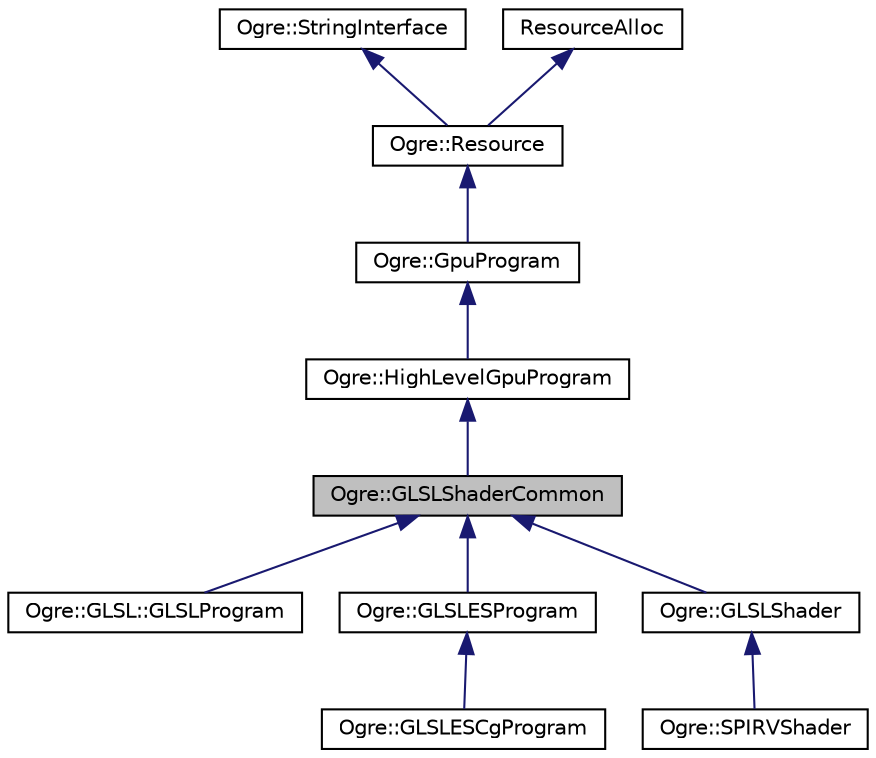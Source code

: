 digraph "Ogre::GLSLShaderCommon"
{
  bgcolor="transparent";
  edge [fontname="Helvetica",fontsize="10",labelfontname="Helvetica",labelfontsize="10"];
  node [fontname="Helvetica",fontsize="10",shape=record];
  Node0 [label="Ogre::GLSLShaderCommon",height=0.2,width=0.4,color="black", fillcolor="grey75", style="filled", fontcolor="black"];
  Node1 -> Node0 [dir="back",color="midnightblue",fontsize="10",style="solid",fontname="Helvetica"];
  Node1 [label="Ogre::HighLevelGpuProgram",height=0.2,width=0.4,color="black",URL="$class_ogre_1_1_high_level_gpu_program.html",tooltip="Abstract base class representing a high-level program (a vertex or fragment program). "];
  Node2 -> Node1 [dir="back",color="midnightblue",fontsize="10",style="solid",fontname="Helvetica"];
  Node2 [label="Ogre::GpuProgram",height=0.2,width=0.4,color="black",URL="$class_ogre_1_1_gpu_program.html",tooltip="Defines a program which runs on the GPU such as a vertex or fragment program. "];
  Node3 -> Node2 [dir="back",color="midnightblue",fontsize="10",style="solid",fontname="Helvetica"];
  Node3 [label="Ogre::Resource",height=0.2,width=0.4,color="black",URL="$class_ogre_1_1_resource.html",tooltip="Abstract class representing a loadable resource. "];
  Node4 -> Node3 [dir="back",color="midnightblue",fontsize="10",style="solid",fontname="Helvetica"];
  Node4 [label="Ogre::StringInterface",height=0.2,width=0.4,color="black",URL="$class_ogre_1_1_string_interface.html",tooltip="Class defining the common interface which classes can use to present a reflection-style, self-defining parameter set to callers. "];
  Node5 -> Node3 [dir="back",color="midnightblue",fontsize="10",style="solid",fontname="Helvetica"];
  Node5 [label="ResourceAlloc",height=0.2,width=0.4,color="black",URL="$class_ogre_1_1_allocated_object.html"];
  Node0 -> Node6 [dir="back",color="midnightblue",fontsize="10",style="solid",fontname="Helvetica"];
  Node6 [label="Ogre::GLSL::GLSLProgram",height=0.2,width=0.4,color="black",URL="$class_ogre_1_1_g_l_s_l_1_1_g_l_s_l_program.html",tooltip="Specialisation of HighLevelGpuProgram to provide support for OpenGL Shader Language (GLSL)..."];
  Node0 -> Node7 [dir="back",color="midnightblue",fontsize="10",style="solid",fontname="Helvetica"];
  Node7 [label="Ogre::GLSLESProgram",height=0.2,width=0.4,color="black",URL="$class_ogre_1_1_g_l_s_l_e_s_program.html",tooltip="Specialisation of HighLevelGpuProgram to provide support for OpenGL Shader Language (GLSL ES) for Ope..."];
  Node7 -> Node8 [dir="back",color="midnightblue",fontsize="10",style="solid",fontname="Helvetica"];
  Node8 [label="Ogre::GLSLESCgProgram",height=0.2,width=0.4,color="black",URL="$class_ogre_1_1_g_l_s_l_e_s_cg_program.html",tooltip="Specialisation of HighLevelGpuProgram to provide support for CG. "];
  Node0 -> Node9 [dir="back",color="midnightblue",fontsize="10",style="solid",fontname="Helvetica"];
  Node9 [label="Ogre::GLSLShader",height=0.2,width=0.4,color="black",URL="$class_ogre_1_1_g_l_s_l_shader.html",tooltip="Specialisation of HighLevelGpuProgram to encapsulate shader objects obtained from compiled shaders wr..."];
  Node9 -> Node10 [dir="back",color="midnightblue",fontsize="10",style="solid",fontname="Helvetica"];
  Node10 [label="Ogre::SPIRVShader",height=0.2,width=0.4,color="black",URL="$class_ogre_1_1_s_p_i_r_v_shader.html"];
}
